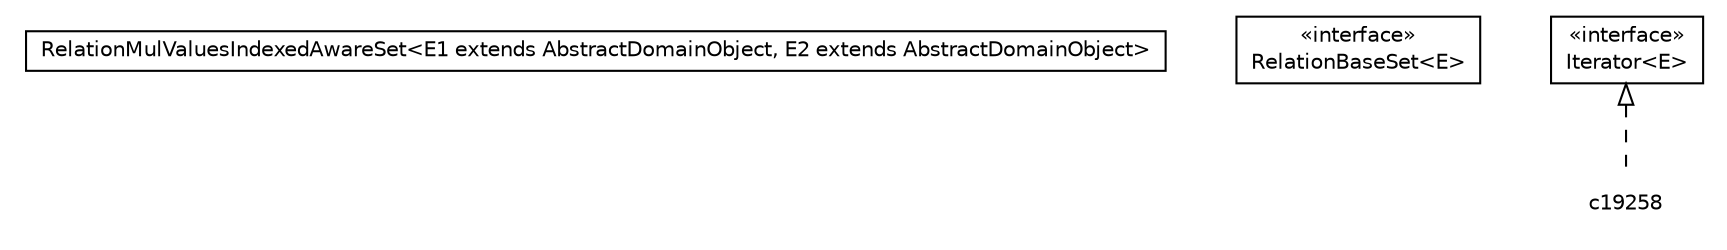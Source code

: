 #!/usr/local/bin/dot
#
# Class diagram 
# Generated by UMLGraph version 5.1 (http://www.umlgraph.org/)
#

digraph G {
	edge [fontname="Helvetica",fontsize=10,labelfontname="Helvetica",labelfontsize=10];
	node [fontname="Helvetica",fontsize=10,shape=plaintext];
	nodesep=0.25;
	ranksep=0.5;
	// pt.ist.fenixframework.dml.RelationMulValuesIndexedAwareSet<E1 extends pt.ist.fenixframework.core.AbstractDomainObject, E2 extends pt.ist.fenixframework.core.AbstractDomainObject>
	c19224 [label=<<table title="pt.ist.fenixframework.dml.RelationMulValuesIndexedAwareSet" border="0" cellborder="1" cellspacing="0" cellpadding="2" port="p" href="../RelationMulValuesIndexedAwareSet.html">
		<tr><td><table border="0" cellspacing="0" cellpadding="1">
<tr><td align="center" balign="center"> RelationMulValuesIndexedAwareSet&lt;E1 extends AbstractDomainObject, E2 extends AbstractDomainObject&gt; </td></tr>
		</table></td></tr>
		</table>>, fontname="Helvetica", fontcolor="black", fontsize=10.0];
	// pt.ist.fenixframework.dml.runtime.RelationBaseSet<E>
	c19257 [label=<<table title="pt.ist.fenixframework.dml.runtime.RelationBaseSet" border="0" cellborder="1" cellspacing="0" cellpadding="2" port="p" href="./RelationBaseSet.html">
		<tr><td><table border="0" cellspacing="0" cellpadding="1">
<tr><td align="center" balign="center"> &#171;interface&#187; </td></tr>
<tr><td align="center" balign="center"> RelationBaseSet&lt;E&gt; </td></tr>
		</table></td></tr>
		</table>>, fontname="Helvetica", fontcolor="black", fontsize=10.0];
	//pt.ist.fenixframework.dml.runtime.RelationAwareSet<E1 extends pt.ist.fenixframework.core.AbstractDomainObject, E2 extends pt.ist.fenixframework.core.AbstractDomainObject>.RelationAwareIterator implements java.util.Iterator<E>
	c19352:p -> c19258:p [dir=back,arrowtail=empty,style=dashed];
	// java.util.Iterator<E>
	c19352 [label=<<table title="java.util.Iterator" border="0" cellborder="1" cellspacing="0" cellpadding="2" port="p" href="http://java.sun.com/j2se/1.4.2/docs/api/java/util/Iterator.html">
		<tr><td><table border="0" cellspacing="0" cellpadding="1">
<tr><td align="center" balign="center"> &#171;interface&#187; </td></tr>
<tr><td align="center" balign="center"> Iterator&lt;E&gt; </td></tr>
		</table></td></tr>
		</table>>, fontname="Helvetica", fontcolor="black", fontsize=10.0];
}

